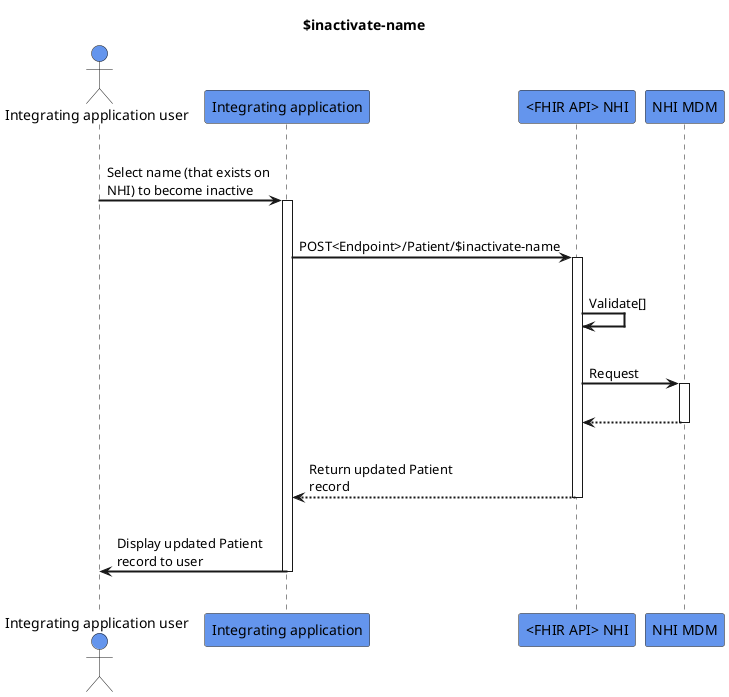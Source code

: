 @startuml
skinparam sequenceArrowThickness 2
skinparam roundcorner 5
skinparam maxmessagesize 180
skinparam sequenceParticipant bold
title $inactivate-name
actor "Integrating application user" as User #CornflowerBlue
participant "Integrating application" as A #CornflowerBlue
participant "<FHIR API> NHI" as B #CornflowerBlue
participant "NHI MDM" as C #CornflowerBlue
|||
User -> A: Select name (that exists on NHI) to become inactive
activate A
|||
A -> B: POST<Endpoint>/Patient/$inactivate-name
activate B
|||
B -> B: Validate[]
|||
B -> C: Request
activate C
|||

C -[dashed]-> B
deactivate C
|||
B -[dashed]-> A: Return updated Patient record
deactivate B
|||
A -> User: Display updated Patient record to user
deactivate A
|||
@enduml
